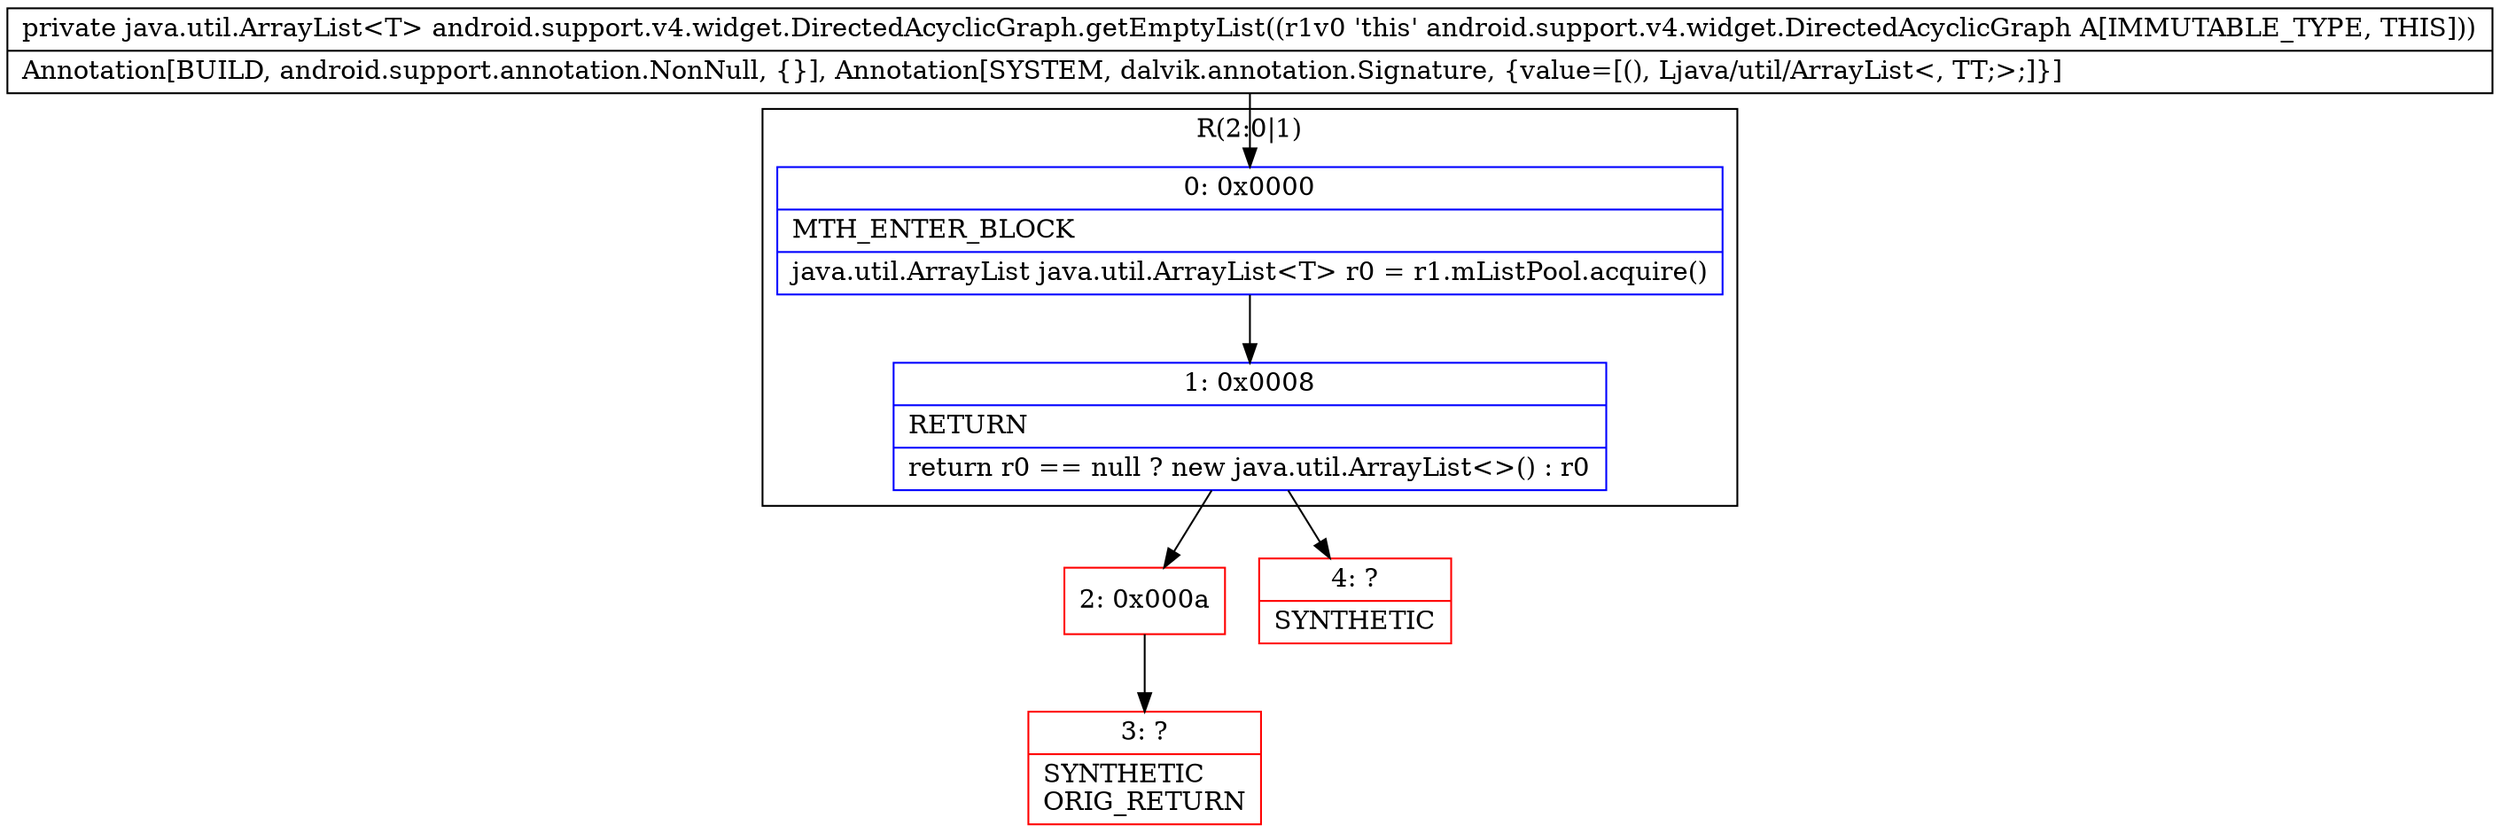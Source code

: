 digraph "CFG forandroid.support.v4.widget.DirectedAcyclicGraph.getEmptyList()Ljava\/util\/ArrayList;" {
subgraph cluster_Region_92914560 {
label = "R(2:0|1)";
node [shape=record,color=blue];
Node_0 [shape=record,label="{0\:\ 0x0000|MTH_ENTER_BLOCK\l|java.util.ArrayList java.util.ArrayList\<T\> r0 = r1.mListPool.acquire()\l}"];
Node_1 [shape=record,label="{1\:\ 0x0008|RETURN\l|return r0 == null ? new java.util.ArrayList\<\>() : r0\l}"];
}
Node_2 [shape=record,color=red,label="{2\:\ 0x000a}"];
Node_3 [shape=record,color=red,label="{3\:\ ?|SYNTHETIC\lORIG_RETURN\l}"];
Node_4 [shape=record,color=red,label="{4\:\ ?|SYNTHETIC\l}"];
MethodNode[shape=record,label="{private java.util.ArrayList\<T\> android.support.v4.widget.DirectedAcyclicGraph.getEmptyList((r1v0 'this' android.support.v4.widget.DirectedAcyclicGraph A[IMMUTABLE_TYPE, THIS]))  | Annotation[BUILD, android.support.annotation.NonNull, \{\}], Annotation[SYSTEM, dalvik.annotation.Signature, \{value=[(), Ljava\/util\/ArrayList\<, TT;\>;]\}]\l}"];
MethodNode -> Node_0;
Node_0 -> Node_1;
Node_1 -> Node_2;
Node_1 -> Node_4;
Node_2 -> Node_3;
}

